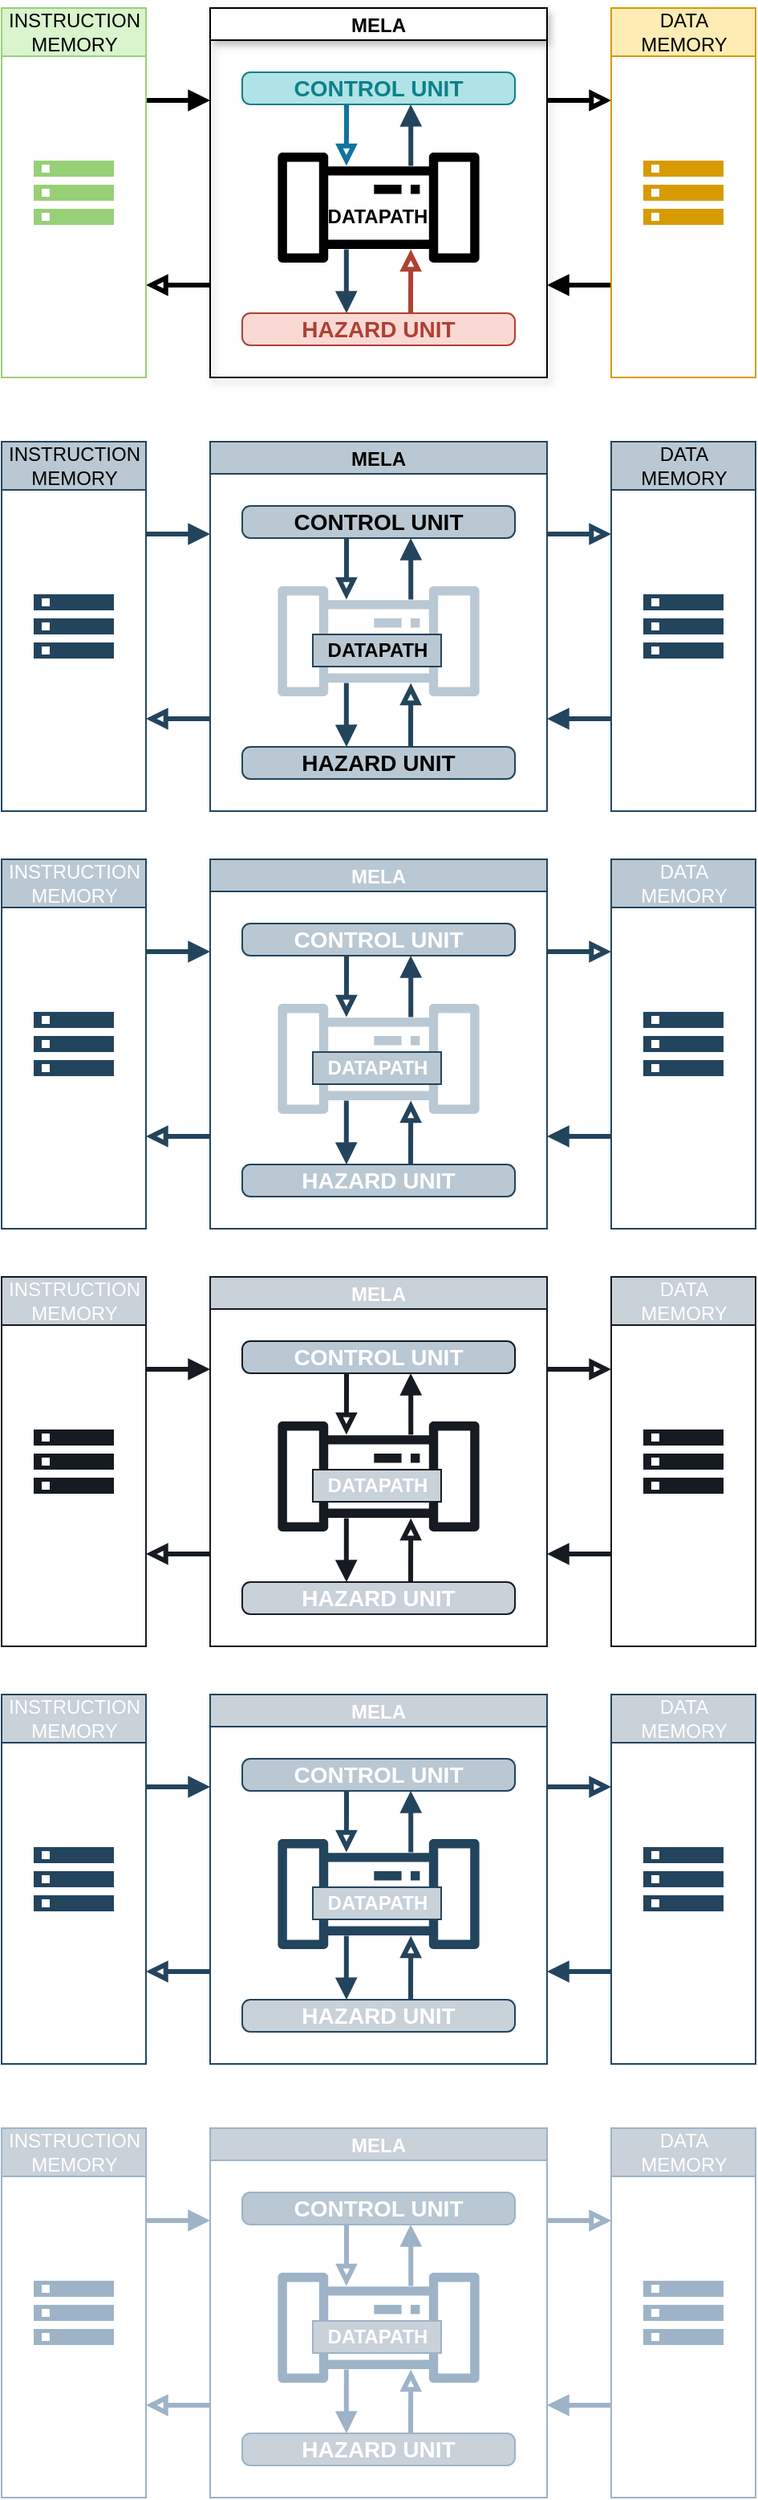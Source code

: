 <mxfile version="18.1.3" type="device"><diagram id="VMcbVHcA3FyE47CsbNws" name="Page-1"><mxGraphModel dx="1168" dy="695" grid="1" gridSize="10" guides="1" tooltips="1" connect="1" arrows="1" fold="1" page="0" pageScale="1" pageWidth="827" pageHeight="1169" math="0" shadow="0"><root><mxCell id="0"/><mxCell id="1" parent="0"/><mxCell id="8QT0huJ151x6jjYWNDOV-53" style="edgeStyle=orthogonalEdgeStyle;rounded=0;sketch=0;orthogonalLoop=1;jettySize=auto;html=1;exitX=0;exitY=0.75;exitDx=0;exitDy=0;entryX=1;entryY=0.75;entryDx=0;entryDy=0;fontColor=#0E8088;startArrow=none;startFill=0;endArrow=block;endFill=0;strokeWidth=3;" parent="1" source="8QT0huJ151x6jjYWNDOV-2" target="8QT0huJ151x6jjYWNDOV-46" edge="1"><mxGeometry relative="1" as="geometry"/></mxCell><mxCell id="8QT0huJ151x6jjYWNDOV-54" style="edgeStyle=orthogonalEdgeStyle;rounded=0;sketch=0;orthogonalLoop=1;jettySize=auto;html=1;exitX=1;exitY=0.25;exitDx=0;exitDy=0;entryX=0;entryY=0.25;entryDx=0;entryDy=0;fontColor=#0E8088;startArrow=none;startFill=0;endArrow=block;endFill=0;strokeWidth=3;" parent="1" source="8QT0huJ151x6jjYWNDOV-2" target="8QT0huJ151x6jjYWNDOV-47" edge="1"><mxGeometry relative="1" as="geometry"/></mxCell><mxCell id="8QT0huJ151x6jjYWNDOV-2" value="MELA" style="swimlane;collapsible=0;startSize=20;shadow=1;" parent="1" vertex="1"><mxGeometry x="300" y="370" width="210" height="230" as="geometry"/></mxCell><mxCell id="8QT0huJ151x6jjYWNDOV-27" style="edgeStyle=orthogonalEdgeStyle;rounded=0;sketch=0;orthogonalLoop=1;jettySize=auto;html=1;exitX=0.66;exitY=0.12;exitDx=0;exitDy=0;exitPerimeter=0;entryX=0.5;entryY=1;entryDx=0;entryDy=0;fontColor=#000000;startArrow=none;startFill=0;endArrow=block;endFill=1;strokeWidth=3;fillColor=#bac8d3;strokeColor=#23445d;" parent="8QT0huJ151x6jjYWNDOV-2" source="8QT0huJ151x6jjYWNDOV-5" target="8QT0huJ151x6jjYWNDOV-32" edge="1"><mxGeometry relative="1" as="geometry"><Array as="points"><mxPoint x="125" y="70"/><mxPoint x="125" y="70"/></Array></mxGeometry></mxCell><mxCell id="8QT0huJ151x6jjYWNDOV-11" value="&lt;b&gt;&lt;font&gt;DATAPATH&lt;/font&gt;&lt;/b&gt;" style="text;html=1;align=center;verticalAlign=middle;resizable=0;points=[];autosize=1;" parent="8QT0huJ151x6jjYWNDOV-2" vertex="1"><mxGeometry x="63.99" y="120" width="80" height="20" as="geometry"/></mxCell><mxCell id="8QT0huJ151x6jjYWNDOV-26" style="edgeStyle=orthogonalEdgeStyle;rounded=0;sketch=0;orthogonalLoop=1;jettySize=auto;html=1;fontColor=#000000;startArrow=none;startFill=0;endArrow=block;endFill=0;strokeWidth=3;exitX=0.5;exitY=1;exitDx=0;exitDy=0;fillColor=#b1ddf0;strokeColor=#10739e;entryX=0.34;entryY=0.12;entryDx=0;entryDy=0;entryPerimeter=0;" parent="8QT0huJ151x6jjYWNDOV-2" source="8QT0huJ151x6jjYWNDOV-33" target="8QT0huJ151x6jjYWNDOV-5" edge="1"><mxGeometry relative="1" as="geometry"><mxPoint x="100" y="80" as="targetPoint"/><Array as="points"><mxPoint x="85" y="70"/><mxPoint x="85" y="70"/></Array></mxGeometry></mxCell><mxCell id="8QT0huJ151x6jjYWNDOV-5" value="" style="sketch=0;outlineConnect=0;dashed=0;verticalLabelPosition=bottom;verticalAlign=top;align=center;html=1;fontSize=12;fontStyle=0;aspect=fixed;pointerEvents=1;shape=mxgraph.aws4.iot_analytics_pipeline;fillColor=#000000;points=[[0.34,0.12,0,0,0],[0.34,0.88,0,0,0],[0.66,0.12,0,0,0],[0.66,0.88,0,0,0]];" parent="8QT0huJ151x6jjYWNDOV-2" vertex="1"><mxGeometry x="41.39" y="90" width="127.23" height="68.51" as="geometry"/></mxCell><mxCell id="8QT0huJ151x6jjYWNDOV-30" value="" style="ellipse;whiteSpace=wrap;html=1;aspect=fixed;shadow=0;sketch=0;strokeWidth=1;" parent="8QT0huJ151x6jjYWNDOV-2" vertex="1"><mxGeometry x="120" y="190" width="10" height="10" as="geometry"/></mxCell><mxCell id="8QT0huJ151x6jjYWNDOV-31" value="" style="ellipse;whiteSpace=wrap;html=1;aspect=fixed;shadow=0;sketch=0;strokeWidth=1;" parent="8QT0huJ151x6jjYWNDOV-2" vertex="1"><mxGeometry x="80" y="190" width="10" height="10" as="geometry"/></mxCell><mxCell id="8QT0huJ151x6jjYWNDOV-29" style="edgeStyle=orthogonalEdgeStyle;rounded=0;sketch=0;orthogonalLoop=1;jettySize=auto;html=1;entryX=0.66;entryY=0.88;entryDx=0;entryDy=0;entryPerimeter=0;fontColor=#000000;startArrow=none;startFill=0;endArrow=block;endFill=0;strokeWidth=3;exitX=0.5;exitY=0;exitDx=0;exitDy=0;fillColor=#fad9d5;strokeColor=#ae4132;" parent="8QT0huJ151x6jjYWNDOV-2" source="8QT0huJ151x6jjYWNDOV-30" target="8QT0huJ151x6jjYWNDOV-5" edge="1"><mxGeometry relative="1" as="geometry"><Array as="points"><mxPoint x="125" y="180"/></Array></mxGeometry></mxCell><mxCell id="8QT0huJ151x6jjYWNDOV-28" style="edgeStyle=orthogonalEdgeStyle;sketch=0;orthogonalLoop=1;jettySize=auto;html=1;exitX=0.34;exitY=0.88;exitDx=0;exitDy=0;exitPerimeter=0;entryX=0.5;entryY=0;entryDx=0;entryDy=0;fontColor=#000000;startArrow=none;startFill=0;endArrow=block;endFill=1;strokeWidth=3;rounded=0;fillColor=#bac8d3;strokeColor=#23445d;" parent="8QT0huJ151x6jjYWNDOV-2" source="8QT0huJ151x6jjYWNDOV-5" target="8QT0huJ151x6jjYWNDOV-31" edge="1"><mxGeometry relative="1" as="geometry"><Array as="points"><mxPoint x="85" y="180"/><mxPoint x="85" y="201"/></Array></mxGeometry></mxCell><mxCell id="8QT0huJ151x6jjYWNDOV-9" value="HAZARD UNIT" style="html=1;shadow=0;dashed=0;shape=mxgraph.bootstrap.rrect;rSize=5;strokeColor=#ae4132;strokeWidth=1;fillColor=#fad9d5;whiteSpace=wrap;align=center;verticalAlign=middle;spacingLeft=0;fontStyle=1;fontSize=14;spacing=5;sketch=0;fontColor=#AE4132;" parent="8QT0huJ151x6jjYWNDOV-2" vertex="1"><mxGeometry x="20" y="190" width="170" height="20" as="geometry"/></mxCell><mxCell id="8QT0huJ151x6jjYWNDOV-32" value="" style="ellipse;whiteSpace=wrap;html=1;aspect=fixed;shadow=0;sketch=0;strokeWidth=1;" parent="8QT0huJ151x6jjYWNDOV-2" vertex="1"><mxGeometry x="120" y="50" width="10" height="10" as="geometry"/></mxCell><mxCell id="8QT0huJ151x6jjYWNDOV-33" value="" style="ellipse;whiteSpace=wrap;html=1;aspect=fixed;shadow=0;sketch=0;strokeWidth=1;" parent="8QT0huJ151x6jjYWNDOV-2" vertex="1"><mxGeometry x="80" y="50" width="10" height="10" as="geometry"/></mxCell><mxCell id="8QT0huJ151x6jjYWNDOV-34" value="CONTROL UNIT" style="html=1;shadow=0;dashed=0;shape=mxgraph.bootstrap.rrect;rSize=5;strokeColor=#0e8088;strokeWidth=1;fillColor=#b0e3e6;whiteSpace=wrap;align=center;verticalAlign=middle;spacingLeft=0;fontStyle=1;fontSize=14;spacing=5;sketch=0;fontColor=#0E8088;" parent="8QT0huJ151x6jjYWNDOV-2" vertex="1"><mxGeometry x="20" y="40" width="170" height="20" as="geometry"/></mxCell><mxCell id="8QT0huJ151x6jjYWNDOV-52" style="edgeStyle=orthogonalEdgeStyle;rounded=0;sketch=0;orthogonalLoop=1;jettySize=auto;html=1;exitX=1;exitY=0.25;exitDx=0;exitDy=0;entryX=0;entryY=0.25;entryDx=0;entryDy=0;fontColor=#0E8088;startArrow=none;startFill=0;endArrow=block;endFill=1;strokeWidth=3;" parent="1" source="8QT0huJ151x6jjYWNDOV-46" target="8QT0huJ151x6jjYWNDOV-2" edge="1"><mxGeometry relative="1" as="geometry"/></mxCell><mxCell id="8QT0huJ151x6jjYWNDOV-46" value="&lt;span style=&quot;font-weight: normal;&quot;&gt;INSTRUCTION&lt;br&gt;MEMORY&lt;/span&gt;" style="swimlane;shadow=0;fontFamily=Helvetica;fontSize=12;align=center;strokeColor=#97D077;strokeWidth=1;fillColor=#DAF4CD;html=1;sketch=0;startSize=30;swimlaneLine=1;dropTarget=1;collapsible=0;rounded=0;" parent="1" vertex="1"><mxGeometry x="170" y="370" width="90" height="230" as="geometry"/></mxCell><mxCell id="8QT0huJ151x6jjYWNDOV-48" value="" style="editableCssRules=.*;shape=image;verticalLabelPosition=bottom;labelBackgroundColor=#ffffff;verticalAlign=top;aspect=fixed;imageAspect=0;image=data:image/svg+xml,PHN2ZyB4bWxucz0iaHR0cDovL3d3dy53My5vcmcvMjAwMC9zdmciIHhtbG5zOnY9Imh0dHBzOi8vdmVjdGEuaW8vbmFubyIgd2lkdGg9IjIwIiBoZWlnaHQ9IjE2IiB2aWV3Qm94PSIwIDAgMjAgMTYiPiYjeGE7CTxzdHlsZSB0eXBlPSJ0ZXh0L2NzcyI+LnN0MCB7IGZpbGw6IHJnYigxNTEsIDIwOCwgMTE5KTsgfSA8L3N0eWxlPiYjeGE7CTxwYXRoIGNsYXNzPSJzdDAiIGQ9Ik0wIDE2aDIwdi00SDB6bTItM2gydjJIMnpNMCAwdjRoMjBWMHptNCAzSDJWMWgyem0tNCA3aDIwVjZIMHptMi0zaDJ2MkgyeiIvPiYjeGE7PC9zdmc+;shadow=0;sketch=0;fontColor=#000000;strokeColor=default;strokeWidth=1;fillColor=none;" parent="8QT0huJ151x6jjYWNDOV-46" vertex="1"><mxGeometry x="20" y="95" width="50" height="40" as="geometry"/></mxCell><mxCell id="8QT0huJ151x6jjYWNDOV-55" style="edgeStyle=orthogonalEdgeStyle;rounded=0;sketch=0;orthogonalLoop=1;jettySize=auto;html=1;exitX=0;exitY=0.75;exitDx=0;exitDy=0;entryX=1;entryY=0.75;entryDx=0;entryDy=0;fontColor=#0E8088;startArrow=none;startFill=0;endArrow=block;endFill=1;strokeWidth=3;" parent="1" source="8QT0huJ151x6jjYWNDOV-47" target="8QT0huJ151x6jjYWNDOV-2" edge="1"><mxGeometry relative="1" as="geometry"/></mxCell><mxCell id="8QT0huJ151x6jjYWNDOV-47" value="&lt;span style=&quot;font-weight: normal;&quot;&gt;DATA&lt;br&gt;MEMORY&lt;/span&gt;" style="swimlane;shadow=0;fontFamily=Helvetica;fontSize=12;align=center;strokeWidth=1;fillColor=#FDECB4;html=1;sketch=0;startSize=30;collapsible=0;strokeColor=#d79b00;gradientColor=none;" parent="1" vertex="1"><mxGeometry x="550" y="370" width="90" height="230" as="geometry"/></mxCell><mxCell id="8QT0huJ151x6jjYWNDOV-49" value="" style="editableCssRules=.*;shape=image;verticalLabelPosition=bottom;labelBackgroundColor=#ffffff;verticalAlign=top;aspect=fixed;imageAspect=0;image=data:image/svg+xml,PHN2ZyB4bWxucz0iaHR0cDovL3d3dy53My5vcmcvMjAwMC9zdmciIHhtbG5zOnY9Imh0dHBzOi8vdmVjdGEuaW8vbmFubyIgd2lkdGg9IjIwIiBoZWlnaHQ9IjE2IiB2aWV3Qm94PSIwIDAgMjAgMTYiPiYjeGE7CTxzdHlsZSB0eXBlPSJ0ZXh0L2NzcyI+LnN0MCB7IGZpbGw6IHJnYigyMTUsIDE1NSwgMCk7IH0gPC9zdHlsZT4mI3hhOwk8cGF0aCBjbGFzcz0ic3QwIiBkPSJNMCAxNmgyMHYtNEgwem0yLTNoMnYySDJ6TTAgMHY0aDIwVjB6bTQgM0gyVjFoMnptLTQgN2gyMFY2SDB6bTItM2gydjJIMnoiLz4mI3hhOzwvc3ZnPg==;shadow=0;sketch=0;strokeWidth=1;fillColor=none;" parent="8QT0huJ151x6jjYWNDOV-47" vertex="1"><mxGeometry x="20" y="95" width="50" height="40" as="geometry"/></mxCell><mxCell id="8QT0huJ151x6jjYWNDOV-56" style="edgeStyle=orthogonalEdgeStyle;rounded=0;sketch=0;orthogonalLoop=1;jettySize=auto;html=1;exitX=0;exitY=0.75;exitDx=0;exitDy=0;entryX=1;entryY=0.75;entryDx=0;entryDy=0;fontColor=#0E8088;startArrow=none;startFill=0;endArrow=block;endFill=0;strokeWidth=3;fillColor=#bac8d3;strokeColor=#23445d;" parent="1" source="8QT0huJ151x6jjYWNDOV-58" target="8QT0huJ151x6jjYWNDOV-72" edge="1"><mxGeometry relative="1" as="geometry"/></mxCell><mxCell id="8QT0huJ151x6jjYWNDOV-57" style="edgeStyle=orthogonalEdgeStyle;rounded=0;sketch=0;orthogonalLoop=1;jettySize=auto;html=1;exitX=1;exitY=0.25;exitDx=0;exitDy=0;entryX=0;entryY=0.25;entryDx=0;entryDy=0;fontColor=#0E8088;startArrow=none;startFill=0;endArrow=block;endFill=0;strokeWidth=3;fillColor=#bac8d3;strokeColor=#23445d;" parent="1" source="8QT0huJ151x6jjYWNDOV-58" target="8QT0huJ151x6jjYWNDOV-75" edge="1"><mxGeometry relative="1" as="geometry"/></mxCell><mxCell id="8QT0huJ151x6jjYWNDOV-58" value="MELA" style="swimlane;collapsible=0;startSize=20;shadow=0;fillColor=#bac8d3;strokeColor=#23445d;" parent="1" vertex="1"><mxGeometry x="300" y="640" width="210" height="230" as="geometry"/></mxCell><mxCell id="8QT0huJ151x6jjYWNDOV-62" value="" style="sketch=0;outlineConnect=0;dashed=0;verticalLabelPosition=bottom;verticalAlign=top;align=center;html=1;fontSize=12;fontStyle=0;aspect=fixed;pointerEvents=1;shape=mxgraph.aws4.iot_analytics_pipeline;fillColor=#bac8d3;points=[[0.34,0.12,0,0,0],[0.34,0.88,0,0,0],[0.66,0.12,0,0,0],[0.66,0.88,0,0,0]];strokeColor=#23445d;" parent="8QT0huJ151x6jjYWNDOV-58" vertex="1"><mxGeometry x="41.39" y="90" width="127.23" height="68.51" as="geometry"/></mxCell><mxCell id="8QT0huJ151x6jjYWNDOV-59" style="edgeStyle=orthogonalEdgeStyle;rounded=0;sketch=0;orthogonalLoop=1;jettySize=auto;html=1;exitX=0.66;exitY=0.12;exitDx=0;exitDy=0;exitPerimeter=0;entryX=0.5;entryY=1;entryDx=0;entryDy=0;fontColor=#000000;startArrow=none;startFill=0;endArrow=block;endFill=1;strokeWidth=3;fillColor=#bac8d3;strokeColor=#23445d;" parent="8QT0huJ151x6jjYWNDOV-58" source="8QT0huJ151x6jjYWNDOV-62" target="8QT0huJ151x6jjYWNDOV-68" edge="1"><mxGeometry relative="1" as="geometry"><Array as="points"><mxPoint x="125" y="70"/><mxPoint x="125" y="70"/></Array></mxGeometry></mxCell><mxCell id="8QT0huJ151x6jjYWNDOV-60" value="&lt;b&gt;&lt;font&gt;DATAPATH&lt;/font&gt;&lt;/b&gt;" style="text;html=1;align=center;verticalAlign=middle;resizable=0;points=[];autosize=1;fillColor=#bac8d3;strokeColor=#23445d;" parent="8QT0huJ151x6jjYWNDOV-58" vertex="1"><mxGeometry x="63.99" y="120" width="80" height="20" as="geometry"/></mxCell><mxCell id="8QT0huJ151x6jjYWNDOV-61" style="edgeStyle=orthogonalEdgeStyle;rounded=0;sketch=0;orthogonalLoop=1;jettySize=auto;html=1;fontColor=#000000;startArrow=none;startFill=0;endArrow=block;endFill=0;strokeWidth=3;exitX=0.5;exitY=1;exitDx=0;exitDy=0;fillColor=#bac8d3;strokeColor=#23445d;entryX=0.34;entryY=0.12;entryDx=0;entryDy=0;entryPerimeter=0;" parent="8QT0huJ151x6jjYWNDOV-58" source="8QT0huJ151x6jjYWNDOV-69" target="8QT0huJ151x6jjYWNDOV-62" edge="1"><mxGeometry relative="1" as="geometry"><mxPoint x="100" y="80" as="targetPoint"/><Array as="points"><mxPoint x="85" y="70"/><mxPoint x="85" y="70"/></Array></mxGeometry></mxCell><mxCell id="8QT0huJ151x6jjYWNDOV-63" value="" style="ellipse;whiteSpace=wrap;html=1;aspect=fixed;shadow=0;sketch=0;strokeWidth=1;fillColor=#bac8d3;strokeColor=#23445d;" parent="8QT0huJ151x6jjYWNDOV-58" vertex="1"><mxGeometry x="120" y="190" width="10" height="10" as="geometry"/></mxCell><mxCell id="8QT0huJ151x6jjYWNDOV-64" value="" style="ellipse;whiteSpace=wrap;html=1;aspect=fixed;shadow=0;sketch=0;strokeWidth=1;fillColor=#bac8d3;strokeColor=#23445d;" parent="8QT0huJ151x6jjYWNDOV-58" vertex="1"><mxGeometry x="80" y="190" width="10" height="10" as="geometry"/></mxCell><mxCell id="8QT0huJ151x6jjYWNDOV-65" style="edgeStyle=orthogonalEdgeStyle;rounded=0;sketch=0;orthogonalLoop=1;jettySize=auto;html=1;entryX=0.66;entryY=0.88;entryDx=0;entryDy=0;entryPerimeter=0;fontColor=#000000;startArrow=none;startFill=0;endArrow=block;endFill=0;strokeWidth=3;exitX=0.5;exitY=0;exitDx=0;exitDy=0;fillColor=#bac8d3;strokeColor=#23445d;" parent="8QT0huJ151x6jjYWNDOV-58" source="8QT0huJ151x6jjYWNDOV-63" target="8QT0huJ151x6jjYWNDOV-62" edge="1"><mxGeometry relative="1" as="geometry"><Array as="points"><mxPoint x="125" y="180"/></Array></mxGeometry></mxCell><mxCell id="8QT0huJ151x6jjYWNDOV-66" style="edgeStyle=orthogonalEdgeStyle;sketch=0;orthogonalLoop=1;jettySize=auto;html=1;exitX=0.34;exitY=0.88;exitDx=0;exitDy=0;exitPerimeter=0;entryX=0.5;entryY=0;entryDx=0;entryDy=0;fontColor=#000000;startArrow=none;startFill=0;endArrow=block;endFill=1;strokeWidth=3;rounded=0;fillColor=#bac8d3;strokeColor=#23445d;" parent="8QT0huJ151x6jjYWNDOV-58" source="8QT0huJ151x6jjYWNDOV-62" target="8QT0huJ151x6jjYWNDOV-64" edge="1"><mxGeometry relative="1" as="geometry"><Array as="points"><mxPoint x="85" y="180"/><mxPoint x="85" y="201"/></Array></mxGeometry></mxCell><mxCell id="8QT0huJ151x6jjYWNDOV-67" value="HAZARD UNIT" style="html=1;shadow=0;dashed=0;shape=mxgraph.bootstrap.rrect;rSize=5;strokeWidth=1;whiteSpace=wrap;align=center;verticalAlign=middle;spacingLeft=0;fontStyle=1;fontSize=14;spacing=5;sketch=0;fillColor=#bac8d3;strokeColor=#23445d;" parent="8QT0huJ151x6jjYWNDOV-58" vertex="1"><mxGeometry x="20" y="190" width="170" height="20" as="geometry"/></mxCell><mxCell id="8QT0huJ151x6jjYWNDOV-68" value="" style="ellipse;whiteSpace=wrap;html=1;aspect=fixed;shadow=0;sketch=0;strokeWidth=1;fillColor=#bac8d3;strokeColor=#23445d;" parent="8QT0huJ151x6jjYWNDOV-58" vertex="1"><mxGeometry x="120" y="50" width="10" height="10" as="geometry"/></mxCell><mxCell id="8QT0huJ151x6jjYWNDOV-69" value="" style="ellipse;whiteSpace=wrap;html=1;aspect=fixed;shadow=0;sketch=0;strokeWidth=1;fillColor=#bac8d3;strokeColor=#23445d;" parent="8QT0huJ151x6jjYWNDOV-58" vertex="1"><mxGeometry x="80" y="50" width="10" height="10" as="geometry"/></mxCell><mxCell id="8QT0huJ151x6jjYWNDOV-70" value="CONTROL UNIT" style="html=1;shadow=0;dashed=0;shape=mxgraph.bootstrap.rrect;rSize=5;strokeWidth=1;whiteSpace=wrap;align=center;verticalAlign=middle;spacingLeft=0;fontStyle=1;fontSize=14;spacing=5;sketch=0;fillColor=#bac8d3;strokeColor=#23445d;" parent="8QT0huJ151x6jjYWNDOV-58" vertex="1"><mxGeometry x="20" y="40" width="170" height="20" as="geometry"/></mxCell><mxCell id="8QT0huJ151x6jjYWNDOV-71" style="edgeStyle=orthogonalEdgeStyle;rounded=0;sketch=0;orthogonalLoop=1;jettySize=auto;html=1;exitX=1;exitY=0.25;exitDx=0;exitDy=0;entryX=0;entryY=0.25;entryDx=0;entryDy=0;fontColor=#0E8088;startArrow=none;startFill=0;endArrow=block;endFill=1;strokeWidth=3;fillColor=#bac8d3;strokeColor=#23445d;" parent="1" source="8QT0huJ151x6jjYWNDOV-72" target="8QT0huJ151x6jjYWNDOV-58" edge="1"><mxGeometry relative="1" as="geometry"/></mxCell><mxCell id="8QT0huJ151x6jjYWNDOV-72" value="&lt;span style=&quot;font-weight: normal;&quot;&gt;INSTRUCTION&lt;br&gt;MEMORY&lt;/span&gt;" style="swimlane;shadow=0;fontFamily=Helvetica;fontSize=12;align=center;strokeWidth=1;html=1;sketch=0;startSize=30;swimlaneLine=1;dropTarget=1;collapsible=0;rounded=0;fillColor=#bac8d3;strokeColor=#23445d;" parent="1" vertex="1"><mxGeometry x="170" y="640" width="90" height="230" as="geometry"/></mxCell><mxCell id="8QT0huJ151x6jjYWNDOV-73" value="" style="editableCssRules=.*;shape=image;verticalLabelPosition=bottom;labelBackgroundColor=#ffffff;verticalAlign=top;aspect=fixed;imageAspect=0;image=data:image/svg+xml,PHN2ZyB4bWxucz0iaHR0cDovL3d3dy53My5vcmcvMjAwMC9zdmciIHhtbG5zOnY9Imh0dHBzOi8vdmVjdGEuaW8vbmFubyIgd2lkdGg9IjIwIiBoZWlnaHQ9IjE2IiB2aWV3Qm94PSIwIDAgMjAgMTYiPiYjeGE7CTxzdHlsZSB0eXBlPSJ0ZXh0L2NzcyI+LnN0MCB7IGZpbGw6IHJnYigzNSwgNjgsIDkzKTsgfSA8L3N0eWxlPiYjeGE7CTxwYXRoIGNsYXNzPSJzdDAiIGQ9Ik0wIDE2aDIwdi00SDB6bTItM2gydjJIMnpNMCAwdjRoMjBWMHptNCAzSDJWMWgyem0tNCA3aDIwVjZIMHptMi0zaDJ2MkgyeiIvPiYjeGE7PC9zdmc+;shadow=0;sketch=0;strokeColor=#23445d;strokeWidth=1;fillColor=#bac8d3;" parent="8QT0huJ151x6jjYWNDOV-72" vertex="1"><mxGeometry x="20" y="95" width="50" height="40" as="geometry"/></mxCell><mxCell id="8QT0huJ151x6jjYWNDOV-74" style="edgeStyle=orthogonalEdgeStyle;rounded=0;sketch=0;orthogonalLoop=1;jettySize=auto;html=1;exitX=0;exitY=0.75;exitDx=0;exitDy=0;entryX=1;entryY=0.75;entryDx=0;entryDy=0;fontColor=#0E8088;startArrow=none;startFill=0;endArrow=block;endFill=1;strokeWidth=3;fillColor=#bac8d3;strokeColor=#23445d;" parent="1" source="8QT0huJ151x6jjYWNDOV-75" target="8QT0huJ151x6jjYWNDOV-58" edge="1"><mxGeometry relative="1" as="geometry"/></mxCell><mxCell id="8QT0huJ151x6jjYWNDOV-75" value="&lt;span style=&quot;font-weight: normal;&quot;&gt;DATA&lt;br&gt;MEMORY&lt;/span&gt;" style="swimlane;shadow=0;fontFamily=Helvetica;fontSize=12;align=center;strokeWidth=1;html=1;sketch=0;startSize=30;collapsible=0;fillColor=#bac8d3;strokeColor=#23445d;" parent="1" vertex="1"><mxGeometry x="550" y="640" width="90" height="230" as="geometry"/></mxCell><mxCell id="8QT0huJ151x6jjYWNDOV-76" value="" style="editableCssRules=.*;shape=image;verticalLabelPosition=bottom;labelBackgroundColor=#ffffff;verticalAlign=top;aspect=fixed;imageAspect=0;image=data:image/svg+xml,PHN2ZyB4bWxucz0iaHR0cDovL3d3dy53My5vcmcvMjAwMC9zdmciIHhtbG5zOnY9Imh0dHBzOi8vdmVjdGEuaW8vbmFubyIgd2lkdGg9IjIwIiBoZWlnaHQ9IjE2IiB2aWV3Qm94PSIwIDAgMjAgMTYiPiYjeGE7CTxzdHlsZSB0eXBlPSJ0ZXh0L2NzcyI+LnN0MCB7IGZpbGw6IHJnYigzNSwgNjgsIDkzKTsgfSA8L3N0eWxlPiYjeGE7CTxwYXRoIGNsYXNzPSJzdDAiIGQ9Ik0wIDE2aDIwdi00SDB6bTItM2gydjJIMnpNMCAwdjRoMjBWMHptNCAzSDJWMWgyem0tNCA3aDIwVjZIMHptMi0zaDJ2MkgyeiIvPiYjeGE7PC9zdmc+;shadow=0;sketch=0;strokeWidth=1;fillColor=#bac8d3;strokeColor=#23445d;" parent="8QT0huJ151x6jjYWNDOV-75" vertex="1"><mxGeometry x="20" y="95" width="50" height="40" as="geometry"/></mxCell><mxCell id="l1okHGLYZNci8_Yrvv6r-1" style="edgeStyle=orthogonalEdgeStyle;rounded=0;sketch=0;orthogonalLoop=1;jettySize=auto;html=1;exitX=0;exitY=0.75;exitDx=0;exitDy=0;entryX=1;entryY=0.75;entryDx=0;entryDy=0;fontColor=#FFFFFF;startArrow=none;startFill=0;endArrow=block;endFill=0;strokeWidth=3;fillColor=#bac8d3;strokeColor=#23445d;" edge="1" parent="1" source="l1okHGLYZNci8_Yrvv6r-3" target="l1okHGLYZNci8_Yrvv6r-17"><mxGeometry relative="1" as="geometry"/></mxCell><mxCell id="l1okHGLYZNci8_Yrvv6r-2" style="edgeStyle=orthogonalEdgeStyle;rounded=0;sketch=0;orthogonalLoop=1;jettySize=auto;html=1;exitX=1;exitY=0.25;exitDx=0;exitDy=0;entryX=0;entryY=0.25;entryDx=0;entryDy=0;fontColor=#FFFFFF;startArrow=none;startFill=0;endArrow=block;endFill=0;strokeWidth=3;fillColor=#bac8d3;strokeColor=#23445d;" edge="1" parent="1" source="l1okHGLYZNci8_Yrvv6r-3" target="l1okHGLYZNci8_Yrvv6r-20"><mxGeometry relative="1" as="geometry"/></mxCell><mxCell id="l1okHGLYZNci8_Yrvv6r-3" value="MELA" style="swimlane;collapsible=0;startSize=20;shadow=0;fillColor=#bac8d3;strokeColor=#23445d;fontColor=#FFFFFF;" vertex="1" parent="1"><mxGeometry x="300" y="900" width="210" height="230" as="geometry"/></mxCell><mxCell id="l1okHGLYZNci8_Yrvv6r-4" value="" style="sketch=0;outlineConnect=0;dashed=0;verticalLabelPosition=bottom;verticalAlign=top;align=center;html=1;fontSize=12;fontStyle=0;aspect=fixed;pointerEvents=1;shape=mxgraph.aws4.iot_analytics_pipeline;fillColor=#bac8d3;points=[[0.34,0.12,0,0,0],[0.34,0.88,0,0,0],[0.66,0.12,0,0,0],[0.66,0.88,0,0,0]];strokeColor=#23445d;fontColor=#FFFFFF;" vertex="1" parent="l1okHGLYZNci8_Yrvv6r-3"><mxGeometry x="41.39" y="90" width="127.23" height="68.51" as="geometry"/></mxCell><mxCell id="l1okHGLYZNci8_Yrvv6r-5" style="edgeStyle=orthogonalEdgeStyle;rounded=0;sketch=0;orthogonalLoop=1;jettySize=auto;html=1;exitX=0.66;exitY=0.12;exitDx=0;exitDy=0;exitPerimeter=0;entryX=0.5;entryY=1;entryDx=0;entryDy=0;fontColor=#FFFFFF;startArrow=none;startFill=0;endArrow=block;endFill=1;strokeWidth=3;fillColor=#bac8d3;strokeColor=#23445d;" edge="1" parent="l1okHGLYZNci8_Yrvv6r-3" source="l1okHGLYZNci8_Yrvv6r-4" target="l1okHGLYZNci8_Yrvv6r-13"><mxGeometry relative="1" as="geometry"><Array as="points"><mxPoint x="125" y="70"/><mxPoint x="125" y="70"/></Array></mxGeometry></mxCell><mxCell id="l1okHGLYZNci8_Yrvv6r-6" value="&lt;b&gt;&lt;font&gt;DATAPATH&lt;/font&gt;&lt;/b&gt;" style="text;html=1;align=center;verticalAlign=middle;resizable=0;points=[];autosize=1;fillColor=#bac8d3;strokeColor=#23445d;fontColor=#FFFFFF;" vertex="1" parent="l1okHGLYZNci8_Yrvv6r-3"><mxGeometry x="63.99" y="120" width="80" height="20" as="geometry"/></mxCell><mxCell id="l1okHGLYZNci8_Yrvv6r-7" style="edgeStyle=orthogonalEdgeStyle;rounded=0;sketch=0;orthogonalLoop=1;jettySize=auto;html=1;fontColor=#FFFFFF;startArrow=none;startFill=0;endArrow=block;endFill=0;strokeWidth=3;exitX=0.5;exitY=1;exitDx=0;exitDy=0;fillColor=#bac8d3;strokeColor=#23445d;entryX=0.34;entryY=0.12;entryDx=0;entryDy=0;entryPerimeter=0;" edge="1" parent="l1okHGLYZNci8_Yrvv6r-3" source="l1okHGLYZNci8_Yrvv6r-14" target="l1okHGLYZNci8_Yrvv6r-4"><mxGeometry relative="1" as="geometry"><mxPoint x="100" y="80" as="targetPoint"/><Array as="points"><mxPoint x="85" y="70"/><mxPoint x="85" y="70"/></Array></mxGeometry></mxCell><mxCell id="l1okHGLYZNci8_Yrvv6r-8" value="" style="ellipse;whiteSpace=wrap;html=1;aspect=fixed;shadow=0;sketch=0;strokeWidth=1;fillColor=#bac8d3;strokeColor=#23445d;fontColor=#FFFFFF;" vertex="1" parent="l1okHGLYZNci8_Yrvv6r-3"><mxGeometry x="120" y="190" width="10" height="10" as="geometry"/></mxCell><mxCell id="l1okHGLYZNci8_Yrvv6r-9" value="" style="ellipse;whiteSpace=wrap;html=1;aspect=fixed;shadow=0;sketch=0;strokeWidth=1;fillColor=#bac8d3;strokeColor=#23445d;fontColor=#FFFFFF;" vertex="1" parent="l1okHGLYZNci8_Yrvv6r-3"><mxGeometry x="80" y="190" width="10" height="10" as="geometry"/></mxCell><mxCell id="l1okHGLYZNci8_Yrvv6r-10" style="edgeStyle=orthogonalEdgeStyle;rounded=0;sketch=0;orthogonalLoop=1;jettySize=auto;html=1;entryX=0.66;entryY=0.88;entryDx=0;entryDy=0;entryPerimeter=0;fontColor=#FFFFFF;startArrow=none;startFill=0;endArrow=block;endFill=0;strokeWidth=3;exitX=0.5;exitY=0;exitDx=0;exitDy=0;fillColor=#bac8d3;strokeColor=#23445d;" edge="1" parent="l1okHGLYZNci8_Yrvv6r-3" source="l1okHGLYZNci8_Yrvv6r-8" target="l1okHGLYZNci8_Yrvv6r-4"><mxGeometry relative="1" as="geometry"><Array as="points"><mxPoint x="125" y="180"/></Array></mxGeometry></mxCell><mxCell id="l1okHGLYZNci8_Yrvv6r-11" style="edgeStyle=orthogonalEdgeStyle;sketch=0;orthogonalLoop=1;jettySize=auto;html=1;exitX=0.34;exitY=0.88;exitDx=0;exitDy=0;exitPerimeter=0;entryX=0.5;entryY=0;entryDx=0;entryDy=0;fontColor=#FFFFFF;startArrow=none;startFill=0;endArrow=block;endFill=1;strokeWidth=3;rounded=0;fillColor=#bac8d3;strokeColor=#23445d;" edge="1" parent="l1okHGLYZNci8_Yrvv6r-3" source="l1okHGLYZNci8_Yrvv6r-4" target="l1okHGLYZNci8_Yrvv6r-9"><mxGeometry relative="1" as="geometry"><Array as="points"><mxPoint x="85" y="180"/><mxPoint x="85" y="201"/></Array></mxGeometry></mxCell><mxCell id="l1okHGLYZNci8_Yrvv6r-12" value="HAZARD UNIT" style="html=1;shadow=0;dashed=0;shape=mxgraph.bootstrap.rrect;rSize=5;strokeWidth=1;whiteSpace=wrap;align=center;verticalAlign=middle;spacingLeft=0;fontStyle=1;fontSize=14;spacing=5;sketch=0;fillColor=#bac8d3;strokeColor=#23445d;fontColor=#FFFFFF;" vertex="1" parent="l1okHGLYZNci8_Yrvv6r-3"><mxGeometry x="20" y="190" width="170" height="20" as="geometry"/></mxCell><mxCell id="l1okHGLYZNci8_Yrvv6r-13" value="" style="ellipse;whiteSpace=wrap;html=1;aspect=fixed;shadow=0;sketch=0;strokeWidth=1;fillColor=#bac8d3;strokeColor=#23445d;fontColor=#FFFFFF;" vertex="1" parent="l1okHGLYZNci8_Yrvv6r-3"><mxGeometry x="120" y="50" width="10" height="10" as="geometry"/></mxCell><mxCell id="l1okHGLYZNci8_Yrvv6r-14" value="" style="ellipse;whiteSpace=wrap;html=1;aspect=fixed;shadow=0;sketch=0;strokeWidth=1;fillColor=#bac8d3;strokeColor=#23445d;fontColor=#FFFFFF;" vertex="1" parent="l1okHGLYZNci8_Yrvv6r-3"><mxGeometry x="80" y="50" width="10" height="10" as="geometry"/></mxCell><mxCell id="l1okHGLYZNci8_Yrvv6r-15" value="CONTROL UNIT" style="html=1;shadow=0;dashed=0;shape=mxgraph.bootstrap.rrect;rSize=5;strokeWidth=1;whiteSpace=wrap;align=center;verticalAlign=middle;spacingLeft=0;fontStyle=1;fontSize=14;spacing=5;sketch=0;fillColor=#bac8d3;strokeColor=#23445d;fontColor=#FFFFFF;" vertex="1" parent="l1okHGLYZNci8_Yrvv6r-3"><mxGeometry x="20" y="40" width="170" height="20" as="geometry"/></mxCell><mxCell id="l1okHGLYZNci8_Yrvv6r-16" style="edgeStyle=orthogonalEdgeStyle;rounded=0;sketch=0;orthogonalLoop=1;jettySize=auto;html=1;exitX=1;exitY=0.25;exitDx=0;exitDy=0;entryX=0;entryY=0.25;entryDx=0;entryDy=0;fontColor=#FFFFFF;startArrow=none;startFill=0;endArrow=block;endFill=1;strokeWidth=3;fillColor=#bac8d3;strokeColor=#23445d;" edge="1" parent="1" source="l1okHGLYZNci8_Yrvv6r-17" target="l1okHGLYZNci8_Yrvv6r-3"><mxGeometry relative="1" as="geometry"/></mxCell><mxCell id="l1okHGLYZNci8_Yrvv6r-17" value="&lt;span style=&quot;font-weight: normal;&quot;&gt;INSTRUCTION&lt;br&gt;MEMORY&lt;/span&gt;" style="swimlane;shadow=0;fontFamily=Helvetica;fontSize=12;align=center;strokeWidth=1;html=1;sketch=0;startSize=30;swimlaneLine=1;dropTarget=1;collapsible=0;rounded=0;fillColor=#bac8d3;strokeColor=#23445d;fontColor=#FFFFFF;" vertex="1" parent="1"><mxGeometry x="170" y="900" width="90" height="230" as="geometry"/></mxCell><mxCell id="l1okHGLYZNci8_Yrvv6r-18" value="" style="editableCssRules=.*;shape=image;verticalLabelPosition=bottom;labelBackgroundColor=#ffffff;verticalAlign=top;aspect=fixed;imageAspect=0;image=data:image/svg+xml,PHN2ZyB4bWxucz0iaHR0cDovL3d3dy53My5vcmcvMjAwMC9zdmciIHhtbG5zOnY9Imh0dHBzOi8vdmVjdGEuaW8vbmFubyIgd2lkdGg9IjIwIiBoZWlnaHQ9IjE2IiB2aWV3Qm94PSIwIDAgMjAgMTYiPiYjeGE7CTxzdHlsZSB0eXBlPSJ0ZXh0L2NzcyI+LnN0MCB7IGZpbGw6IHJnYigzNSwgNjgsIDkzKTsgfSA8L3N0eWxlPiYjeGE7CTxwYXRoIGNsYXNzPSJzdDAiIGQ9Ik0wIDE2aDIwdi00SDB6bTItM2gydjJIMnpNMCAwdjRoMjBWMHptNCAzSDJWMWgyem0tNCA3aDIwVjZIMHptMi0zaDJ2MkgyeiIvPiYjeGE7PC9zdmc+;shadow=0;sketch=0;strokeColor=#23445d;strokeWidth=1;fillColor=#bac8d3;fontColor=#FFFFFF;" vertex="1" parent="l1okHGLYZNci8_Yrvv6r-17"><mxGeometry x="20" y="95" width="50" height="40" as="geometry"/></mxCell><mxCell id="l1okHGLYZNci8_Yrvv6r-19" style="edgeStyle=orthogonalEdgeStyle;rounded=0;sketch=0;orthogonalLoop=1;jettySize=auto;html=1;exitX=0;exitY=0.75;exitDx=0;exitDy=0;entryX=1;entryY=0.75;entryDx=0;entryDy=0;fontColor=#FFFFFF;startArrow=none;startFill=0;endArrow=block;endFill=1;strokeWidth=3;fillColor=#bac8d3;strokeColor=#23445d;" edge="1" parent="1" source="l1okHGLYZNci8_Yrvv6r-20" target="l1okHGLYZNci8_Yrvv6r-3"><mxGeometry relative="1" as="geometry"/></mxCell><mxCell id="l1okHGLYZNci8_Yrvv6r-20" value="&lt;span style=&quot;font-weight: normal;&quot;&gt;DATA&lt;br&gt;MEMORY&lt;/span&gt;" style="swimlane;shadow=0;fontFamily=Helvetica;fontSize=12;align=center;strokeWidth=1;html=1;sketch=0;startSize=30;collapsible=0;fillColor=#bac8d3;strokeColor=#23445d;fontColor=#FFFFFF;" vertex="1" parent="1"><mxGeometry x="550" y="900" width="90" height="230" as="geometry"/></mxCell><mxCell id="l1okHGLYZNci8_Yrvv6r-21" value="" style="editableCssRules=.*;shape=image;verticalLabelPosition=bottom;labelBackgroundColor=#ffffff;verticalAlign=top;aspect=fixed;imageAspect=0;image=data:image/svg+xml,PHN2ZyB4bWxucz0iaHR0cDovL3d3dy53My5vcmcvMjAwMC9zdmciIHhtbG5zOnY9Imh0dHBzOi8vdmVjdGEuaW8vbmFubyIgd2lkdGg9IjIwIiBoZWlnaHQ9IjE2IiB2aWV3Qm94PSIwIDAgMjAgMTYiPiYjeGE7CTxzdHlsZSB0eXBlPSJ0ZXh0L2NzcyI+LnN0MCB7IGZpbGw6IHJnYigzNSwgNjgsIDkzKTsgfSA8L3N0eWxlPiYjeGE7CTxwYXRoIGNsYXNzPSJzdDAiIGQ9Ik0wIDE2aDIwdi00SDB6bTItM2gydjJIMnpNMCAwdjRoMjBWMHptNCAzSDJWMWgyem0tNCA3aDIwVjZIMHptMi0zaDJ2MkgyeiIvPiYjeGE7PC9zdmc+;shadow=0;sketch=0;strokeWidth=1;fillColor=#bac8d3;strokeColor=#23445d;fontColor=#FFFFFF;" vertex="1" parent="l1okHGLYZNci8_Yrvv6r-20"><mxGeometry x="20" y="95" width="50" height="40" as="geometry"/></mxCell><mxCell id="l1okHGLYZNci8_Yrvv6r-22" style="edgeStyle=orthogonalEdgeStyle;rounded=0;sketch=0;orthogonalLoop=1;jettySize=auto;html=1;exitX=0;exitY=0.75;exitDx=0;exitDy=0;entryX=1;entryY=0.75;entryDx=0;entryDy=0;fontColor=#FFFFFF;startArrow=none;startFill=0;endArrow=block;endFill=0;strokeWidth=3;fillColor=#bac8d3;strokeColor=#161B22;" edge="1" parent="1" source="l1okHGLYZNci8_Yrvv6r-24" target="l1okHGLYZNci8_Yrvv6r-38"><mxGeometry relative="1" as="geometry"/></mxCell><mxCell id="l1okHGLYZNci8_Yrvv6r-23" style="edgeStyle=orthogonalEdgeStyle;rounded=0;sketch=0;orthogonalLoop=1;jettySize=auto;html=1;exitX=1;exitY=0.25;exitDx=0;exitDy=0;entryX=0;entryY=0.25;entryDx=0;entryDy=0;fontColor=#FFFFFF;startArrow=none;startFill=0;endArrow=block;endFill=0;strokeWidth=3;fillColor=#bac8d3;strokeColor=#161B22;" edge="1" parent="1" source="l1okHGLYZNci8_Yrvv6r-24" target="l1okHGLYZNci8_Yrvv6r-41"><mxGeometry relative="1" as="geometry"/></mxCell><mxCell id="l1okHGLYZNci8_Yrvv6r-24" value="MELA" style="swimlane;collapsible=0;startSize=20;shadow=0;fillColor=#C9D1D9;strokeColor=#161B22;fontColor=#FFFFFF;" vertex="1" parent="1"><mxGeometry x="300" y="1160" width="210" height="230" as="geometry"/></mxCell><mxCell id="l1okHGLYZNci8_Yrvv6r-25" value="" style="sketch=0;outlineConnect=0;dashed=0;verticalLabelPosition=bottom;verticalAlign=top;align=center;html=1;fontSize=12;fontStyle=0;aspect=fixed;pointerEvents=1;shape=mxgraph.aws4.iot_analytics_pipeline;fillColor=#161B22;points=[[0.34,0.12,0,0,0],[0.34,0.88,0,0,0],[0.66,0.12,0,0,0],[0.66,0.88,0,0,0]];strokeColor=#161B22;fontColor=#FFFFFF;" vertex="1" parent="l1okHGLYZNci8_Yrvv6r-24"><mxGeometry x="41.39" y="90" width="127.23" height="68.51" as="geometry"/></mxCell><mxCell id="l1okHGLYZNci8_Yrvv6r-26" style="edgeStyle=orthogonalEdgeStyle;rounded=0;sketch=0;orthogonalLoop=1;jettySize=auto;html=1;exitX=0.66;exitY=0.12;exitDx=0;exitDy=0;exitPerimeter=0;entryX=0.5;entryY=1;entryDx=0;entryDy=0;fontColor=#FFFFFF;startArrow=none;startFill=0;endArrow=block;endFill=1;strokeWidth=3;fillColor=#bac8d3;strokeColor=#161B22;" edge="1" parent="l1okHGLYZNci8_Yrvv6r-24" source="l1okHGLYZNci8_Yrvv6r-25" target="l1okHGLYZNci8_Yrvv6r-34"><mxGeometry relative="1" as="geometry"><Array as="points"><mxPoint x="125" y="70"/><mxPoint x="125" y="70"/></Array></mxGeometry></mxCell><mxCell id="l1okHGLYZNci8_Yrvv6r-27" value="&lt;b&gt;&lt;font&gt;DATAPATH&lt;/font&gt;&lt;/b&gt;" style="text;html=1;align=center;verticalAlign=middle;resizable=0;points=[];autosize=1;fillColor=#C9D1D9;strokeColor=#161B22;fontColor=#FFFFFF;" vertex="1" parent="l1okHGLYZNci8_Yrvv6r-24"><mxGeometry x="63.99" y="120" width="80" height="20" as="geometry"/></mxCell><mxCell id="l1okHGLYZNci8_Yrvv6r-28" style="edgeStyle=orthogonalEdgeStyle;rounded=0;sketch=0;orthogonalLoop=1;jettySize=auto;html=1;fontColor=#FFFFFF;startArrow=none;startFill=0;endArrow=block;endFill=0;strokeWidth=3;exitX=0.5;exitY=1;exitDx=0;exitDy=0;fillColor=#bac8d3;strokeColor=#161B22;entryX=0.34;entryY=0.12;entryDx=0;entryDy=0;entryPerimeter=0;" edge="1" parent="l1okHGLYZNci8_Yrvv6r-24" source="l1okHGLYZNci8_Yrvv6r-35" target="l1okHGLYZNci8_Yrvv6r-25"><mxGeometry relative="1" as="geometry"><mxPoint x="100" y="80" as="targetPoint"/><Array as="points"><mxPoint x="85" y="70"/><mxPoint x="85" y="70"/></Array></mxGeometry></mxCell><mxCell id="l1okHGLYZNci8_Yrvv6r-29" value="" style="ellipse;whiteSpace=wrap;html=1;aspect=fixed;shadow=0;sketch=0;strokeWidth=1;fillColor=#bac8d3;strokeColor=#161B22;fontColor=#FFFFFF;" vertex="1" parent="l1okHGLYZNci8_Yrvv6r-24"><mxGeometry x="120" y="190" width="10" height="10" as="geometry"/></mxCell><mxCell id="l1okHGLYZNci8_Yrvv6r-30" value="" style="ellipse;whiteSpace=wrap;html=1;aspect=fixed;shadow=0;sketch=0;strokeWidth=1;fillColor=#bac8d3;strokeColor=#161B22;fontColor=#FFFFFF;" vertex="1" parent="l1okHGLYZNci8_Yrvv6r-24"><mxGeometry x="80" y="190" width="10" height="10" as="geometry"/></mxCell><mxCell id="l1okHGLYZNci8_Yrvv6r-31" style="edgeStyle=orthogonalEdgeStyle;rounded=0;sketch=0;orthogonalLoop=1;jettySize=auto;html=1;entryX=0.66;entryY=0.88;entryDx=0;entryDy=0;entryPerimeter=0;fontColor=#FFFFFF;startArrow=none;startFill=0;endArrow=block;endFill=0;strokeWidth=3;exitX=0.5;exitY=0;exitDx=0;exitDy=0;fillColor=#bac8d3;strokeColor=#161B22;" edge="1" parent="l1okHGLYZNci8_Yrvv6r-24" source="l1okHGLYZNci8_Yrvv6r-29" target="l1okHGLYZNci8_Yrvv6r-25"><mxGeometry relative="1" as="geometry"><Array as="points"><mxPoint x="125" y="180"/></Array></mxGeometry></mxCell><mxCell id="l1okHGLYZNci8_Yrvv6r-32" style="edgeStyle=orthogonalEdgeStyle;sketch=0;orthogonalLoop=1;jettySize=auto;html=1;exitX=0.34;exitY=0.88;exitDx=0;exitDy=0;exitPerimeter=0;entryX=0.5;entryY=0;entryDx=0;entryDy=0;fontColor=#FFFFFF;startArrow=none;startFill=0;endArrow=block;endFill=1;strokeWidth=3;rounded=0;fillColor=#bac8d3;strokeColor=#161B22;" edge="1" parent="l1okHGLYZNci8_Yrvv6r-24" source="l1okHGLYZNci8_Yrvv6r-25" target="l1okHGLYZNci8_Yrvv6r-30"><mxGeometry relative="1" as="geometry"><Array as="points"><mxPoint x="85" y="180"/><mxPoint x="85" y="201"/></Array></mxGeometry></mxCell><mxCell id="l1okHGLYZNci8_Yrvv6r-33" value="HAZARD UNIT" style="html=1;shadow=0;dashed=0;shape=mxgraph.bootstrap.rrect;rSize=5;strokeWidth=1;whiteSpace=wrap;align=center;verticalAlign=middle;spacingLeft=0;fontStyle=1;fontSize=14;spacing=5;sketch=0;fillColor=#C9D1D9;strokeColor=#161B22;fontColor=#FFFFFF;" vertex="1" parent="l1okHGLYZNci8_Yrvv6r-24"><mxGeometry x="20" y="190" width="170" height="20" as="geometry"/></mxCell><mxCell id="l1okHGLYZNci8_Yrvv6r-34" value="" style="ellipse;whiteSpace=wrap;html=1;aspect=fixed;shadow=0;sketch=0;strokeWidth=1;fillColor=#bac8d3;strokeColor=#161B22;fontColor=#FFFFFF;" vertex="1" parent="l1okHGLYZNci8_Yrvv6r-24"><mxGeometry x="120" y="50" width="10" height="10" as="geometry"/></mxCell><mxCell id="l1okHGLYZNci8_Yrvv6r-35" value="" style="ellipse;whiteSpace=wrap;html=1;aspect=fixed;shadow=0;sketch=0;strokeWidth=1;fillColor=#bac8d3;strokeColor=#161B22;fontColor=#FFFFFF;" vertex="1" parent="l1okHGLYZNci8_Yrvv6r-24"><mxGeometry x="80" y="50" width="10" height="10" as="geometry"/></mxCell><mxCell id="l1okHGLYZNci8_Yrvv6r-36" value="CONTROL UNIT" style="html=1;shadow=0;dashed=0;shape=mxgraph.bootstrap.rrect;rSize=5;strokeWidth=1;whiteSpace=wrap;align=center;verticalAlign=middle;spacingLeft=0;fontStyle=1;fontSize=14;spacing=5;sketch=0;fillColor=#bac8d3;strokeColor=#161B22;fontColor=#FFFFFF;" vertex="1" parent="l1okHGLYZNci8_Yrvv6r-24"><mxGeometry x="20" y="40" width="170" height="20" as="geometry"/></mxCell><mxCell id="l1okHGLYZNci8_Yrvv6r-37" style="edgeStyle=orthogonalEdgeStyle;rounded=0;sketch=0;orthogonalLoop=1;jettySize=auto;html=1;exitX=1;exitY=0.25;exitDx=0;exitDy=0;entryX=0;entryY=0.25;entryDx=0;entryDy=0;fontColor=#FFFFFF;startArrow=none;startFill=0;endArrow=block;endFill=1;strokeWidth=3;fillColor=#bac8d3;strokeColor=#161B22;" edge="1" parent="1" source="l1okHGLYZNci8_Yrvv6r-38" target="l1okHGLYZNci8_Yrvv6r-24"><mxGeometry relative="1" as="geometry"/></mxCell><mxCell id="l1okHGLYZNci8_Yrvv6r-38" value="&lt;span style=&quot;font-weight: normal;&quot;&gt;INSTRUCTION&lt;br&gt;MEMORY&lt;/span&gt;" style="swimlane;shadow=0;fontFamily=Helvetica;fontSize=12;align=center;strokeWidth=1;html=1;sketch=0;startSize=30;swimlaneLine=1;dropTarget=1;collapsible=0;rounded=0;fillColor=#C9D1D9;strokeColor=#161B22;fontColor=#FFFFFF;" vertex="1" parent="1"><mxGeometry x="170" y="1160" width="90" height="230" as="geometry"/></mxCell><mxCell id="l1okHGLYZNci8_Yrvv6r-39" value="" style="editableCssRules=.*;shape=image;verticalLabelPosition=bottom;labelBackgroundColor=#ffffff;verticalAlign=top;aspect=fixed;imageAspect=0;image=data:image/svg+xml,PHN2ZyB4bWxucz0iaHR0cDovL3d3dy53My5vcmcvMjAwMC9zdmciIHhtbG5zOnY9Imh0dHBzOi8vdmVjdGEuaW8vbmFubyIgd2lkdGg9IjIwIiBoZWlnaHQ9IjE2IiB2aWV3Qm94PSIwIDAgMjAgMTYiPiYjeGE7CTxzdHlsZSB0eXBlPSJ0ZXh0L2NzcyI+LnN0MCB7IGZpbGw6IHJnYigyMiwgMjcsIDM0KTsgfSA8L3N0eWxlPiYjeGE7CTxwYXRoIGNsYXNzPSJzdDAiIGQ9Ik0wIDE2aDIwdi00SDB6bTItM2gydjJIMnpNMCAwdjRoMjBWMHptNCAzSDJWMWgyem0tNCA3aDIwVjZIMHptMi0zaDJ2MkgyeiIvPiYjeGE7PC9zdmc+;shadow=0;sketch=0;strokeColor=#161B22;strokeWidth=1;fillColor=#bac8d3;fontColor=#FFFFFF;" vertex="1" parent="l1okHGLYZNci8_Yrvv6r-38"><mxGeometry x="20" y="95" width="50" height="40" as="geometry"/></mxCell><mxCell id="l1okHGLYZNci8_Yrvv6r-40" style="edgeStyle=orthogonalEdgeStyle;rounded=0;sketch=0;orthogonalLoop=1;jettySize=auto;html=1;exitX=0;exitY=0.75;exitDx=0;exitDy=0;entryX=1;entryY=0.75;entryDx=0;entryDy=0;fontColor=#FFFFFF;startArrow=none;startFill=0;endArrow=block;endFill=1;strokeWidth=3;fillColor=#bac8d3;strokeColor=#161B22;" edge="1" parent="1" source="l1okHGLYZNci8_Yrvv6r-41" target="l1okHGLYZNci8_Yrvv6r-24"><mxGeometry relative="1" as="geometry"/></mxCell><mxCell id="l1okHGLYZNci8_Yrvv6r-41" value="&lt;span style=&quot;font-weight: normal;&quot;&gt;DATA&lt;br&gt;MEMORY&lt;/span&gt;" style="swimlane;shadow=0;fontFamily=Helvetica;fontSize=12;align=center;strokeWidth=1;html=1;sketch=0;startSize=30;collapsible=0;fillColor=#C9D1D9;strokeColor=#161B22;fontColor=#FFFFFF;" vertex="1" parent="1"><mxGeometry x="550" y="1160" width="90" height="230" as="geometry"/></mxCell><mxCell id="l1okHGLYZNci8_Yrvv6r-42" value="" style="editableCssRules=.*;shape=image;verticalLabelPosition=bottom;labelBackgroundColor=#ffffff;verticalAlign=top;aspect=fixed;imageAspect=0;image=data:image/svg+xml,PHN2ZyB4bWxucz0iaHR0cDovL3d3dy53My5vcmcvMjAwMC9zdmciIHhtbG5zOnY9Imh0dHBzOi8vdmVjdGEuaW8vbmFubyIgd2lkdGg9IjIwIiBoZWlnaHQ9IjE2IiB2aWV3Qm94PSIwIDAgMjAgMTYiPiYjeGE7CTxzdHlsZSB0eXBlPSJ0ZXh0L2NzcyI+LnN0MCB7IGZpbGw6IHJnYigyMiwgMjcsIDM0KTsgfSA8L3N0eWxlPiYjeGE7CTxwYXRoIGNsYXNzPSJzdDAiIGQ9Ik0wIDE2aDIwdi00SDB6bTItM2gydjJIMnpNMCAwdjRoMjBWMHptNCAzSDJWMWgyem0tNCA3aDIwVjZIMHptMi0zaDJ2MkgyeiIvPiYjeGE7PC9zdmc+;shadow=0;sketch=0;strokeWidth=1;fillColor=#bac8d3;strokeColor=#161B22;fontColor=#FFFFFF;" vertex="1" parent="l1okHGLYZNci8_Yrvv6r-41"><mxGeometry x="20" y="95" width="50" height="40" as="geometry"/></mxCell><mxCell id="l1okHGLYZNci8_Yrvv6r-43" style="edgeStyle=orthogonalEdgeStyle;rounded=0;sketch=0;orthogonalLoop=1;jettySize=auto;html=1;exitX=0;exitY=0.75;exitDx=0;exitDy=0;entryX=1;entryY=0.75;entryDx=0;entryDy=0;fontColor=#FFFFFF;startArrow=none;startFill=0;endArrow=block;endFill=0;strokeWidth=3;fillColor=#bac8d3;strokeColor=#23445D;" edge="1" parent="1" source="l1okHGLYZNci8_Yrvv6r-45" target="l1okHGLYZNci8_Yrvv6r-59"><mxGeometry relative="1" as="geometry"/></mxCell><mxCell id="l1okHGLYZNci8_Yrvv6r-44" style="edgeStyle=orthogonalEdgeStyle;rounded=0;sketch=0;orthogonalLoop=1;jettySize=auto;html=1;exitX=1;exitY=0.25;exitDx=0;exitDy=0;entryX=0;entryY=0.25;entryDx=0;entryDy=0;fontColor=#FFFFFF;startArrow=none;startFill=0;endArrow=block;endFill=0;strokeWidth=3;fillColor=#bac8d3;strokeColor=#23445D;" edge="1" parent="1" source="l1okHGLYZNci8_Yrvv6r-45" target="l1okHGLYZNci8_Yrvv6r-62"><mxGeometry relative="1" as="geometry"/></mxCell><mxCell id="l1okHGLYZNci8_Yrvv6r-45" value="MELA" style="swimlane;collapsible=0;startSize=20;shadow=0;fillColor=#C9D1D9;strokeColor=#23445D;fontColor=#FFFFFF;" vertex="1" parent="1"><mxGeometry x="300" y="1420" width="210" height="230" as="geometry"/></mxCell><mxCell id="l1okHGLYZNci8_Yrvv6r-46" value="" style="sketch=0;outlineConnect=0;dashed=0;verticalLabelPosition=bottom;verticalAlign=top;align=center;html=1;fontSize=12;fontStyle=0;aspect=fixed;pointerEvents=1;shape=mxgraph.aws4.iot_analytics_pipeline;fillColor=#23445D;points=[[0.34,0.12,0,0,0],[0.34,0.88,0,0,0],[0.66,0.12,0,0,0],[0.66,0.88,0,0,0]];strokeColor=#23445D;fontColor=#FFFFFF;" vertex="1" parent="l1okHGLYZNci8_Yrvv6r-45"><mxGeometry x="41.39" y="90" width="127.23" height="68.51" as="geometry"/></mxCell><mxCell id="l1okHGLYZNci8_Yrvv6r-47" style="edgeStyle=orthogonalEdgeStyle;rounded=0;sketch=0;orthogonalLoop=1;jettySize=auto;html=1;exitX=0.66;exitY=0.12;exitDx=0;exitDy=0;exitPerimeter=0;entryX=0.5;entryY=1;entryDx=0;entryDy=0;fontColor=#FFFFFF;startArrow=none;startFill=0;endArrow=block;endFill=1;strokeWidth=3;fillColor=#bac8d3;strokeColor=#23445D;" edge="1" parent="l1okHGLYZNci8_Yrvv6r-45" source="l1okHGLYZNci8_Yrvv6r-46" target="l1okHGLYZNci8_Yrvv6r-55"><mxGeometry relative="1" as="geometry"><Array as="points"><mxPoint x="125" y="70"/><mxPoint x="125" y="70"/></Array></mxGeometry></mxCell><mxCell id="l1okHGLYZNci8_Yrvv6r-48" value="&lt;b&gt;&lt;font&gt;DATAPATH&lt;/font&gt;&lt;/b&gt;" style="text;html=1;align=center;verticalAlign=middle;resizable=0;points=[];autosize=1;fillColor=#C9D1D9;strokeColor=#23445D;fontColor=#FFFFFF;" vertex="1" parent="l1okHGLYZNci8_Yrvv6r-45"><mxGeometry x="63.99" y="120" width="80" height="20" as="geometry"/></mxCell><mxCell id="l1okHGLYZNci8_Yrvv6r-49" style="edgeStyle=orthogonalEdgeStyle;rounded=0;sketch=0;orthogonalLoop=1;jettySize=auto;html=1;fontColor=#FFFFFF;startArrow=none;startFill=0;endArrow=block;endFill=0;strokeWidth=3;exitX=0.5;exitY=1;exitDx=0;exitDy=0;fillColor=#bac8d3;strokeColor=#23445D;entryX=0.34;entryY=0.12;entryDx=0;entryDy=0;entryPerimeter=0;" edge="1" parent="l1okHGLYZNci8_Yrvv6r-45" source="l1okHGLYZNci8_Yrvv6r-56" target="l1okHGLYZNci8_Yrvv6r-46"><mxGeometry relative="1" as="geometry"><mxPoint x="100" y="80" as="targetPoint"/><Array as="points"><mxPoint x="85" y="70"/><mxPoint x="85" y="70"/></Array></mxGeometry></mxCell><mxCell id="l1okHGLYZNci8_Yrvv6r-50" value="" style="ellipse;whiteSpace=wrap;html=1;aspect=fixed;shadow=0;sketch=0;strokeWidth=1;fillColor=#bac8d3;strokeColor=#23445D;fontColor=#FFFFFF;" vertex="1" parent="l1okHGLYZNci8_Yrvv6r-45"><mxGeometry x="120" y="190" width="10" height="10" as="geometry"/></mxCell><mxCell id="l1okHGLYZNci8_Yrvv6r-51" value="" style="ellipse;whiteSpace=wrap;html=1;aspect=fixed;shadow=0;sketch=0;strokeWidth=1;fillColor=#bac8d3;strokeColor=#23445D;fontColor=#FFFFFF;" vertex="1" parent="l1okHGLYZNci8_Yrvv6r-45"><mxGeometry x="80" y="190" width="10" height="10" as="geometry"/></mxCell><mxCell id="l1okHGLYZNci8_Yrvv6r-52" style="edgeStyle=orthogonalEdgeStyle;rounded=0;sketch=0;orthogonalLoop=1;jettySize=auto;html=1;entryX=0.66;entryY=0.88;entryDx=0;entryDy=0;entryPerimeter=0;fontColor=#FFFFFF;startArrow=none;startFill=0;endArrow=block;endFill=0;strokeWidth=3;exitX=0.5;exitY=0;exitDx=0;exitDy=0;fillColor=#bac8d3;strokeColor=#23445D;" edge="1" parent="l1okHGLYZNci8_Yrvv6r-45" source="l1okHGLYZNci8_Yrvv6r-50" target="l1okHGLYZNci8_Yrvv6r-46"><mxGeometry relative="1" as="geometry"><Array as="points"><mxPoint x="125" y="180"/></Array></mxGeometry></mxCell><mxCell id="l1okHGLYZNci8_Yrvv6r-53" style="edgeStyle=orthogonalEdgeStyle;sketch=0;orthogonalLoop=1;jettySize=auto;html=1;exitX=0.34;exitY=0.88;exitDx=0;exitDy=0;exitPerimeter=0;entryX=0.5;entryY=0;entryDx=0;entryDy=0;fontColor=#FFFFFF;startArrow=none;startFill=0;endArrow=block;endFill=1;strokeWidth=3;rounded=0;fillColor=#bac8d3;strokeColor=#23445D;" edge="1" parent="l1okHGLYZNci8_Yrvv6r-45" source="l1okHGLYZNci8_Yrvv6r-46" target="l1okHGLYZNci8_Yrvv6r-51"><mxGeometry relative="1" as="geometry"><Array as="points"><mxPoint x="85" y="180"/><mxPoint x="85" y="201"/></Array></mxGeometry></mxCell><mxCell id="l1okHGLYZNci8_Yrvv6r-54" value="HAZARD UNIT" style="html=1;shadow=0;dashed=0;shape=mxgraph.bootstrap.rrect;rSize=5;strokeWidth=1;whiteSpace=wrap;align=center;verticalAlign=middle;spacingLeft=0;fontStyle=1;fontSize=14;spacing=5;sketch=0;fillColor=#C9D1D9;strokeColor=#23445D;fontColor=#FFFFFF;" vertex="1" parent="l1okHGLYZNci8_Yrvv6r-45"><mxGeometry x="20" y="190" width="170" height="20" as="geometry"/></mxCell><mxCell id="l1okHGLYZNci8_Yrvv6r-55" value="" style="ellipse;whiteSpace=wrap;html=1;aspect=fixed;shadow=0;sketch=0;strokeWidth=1;fillColor=#bac8d3;strokeColor=#23445D;fontColor=#FFFFFF;" vertex="1" parent="l1okHGLYZNci8_Yrvv6r-45"><mxGeometry x="120" y="50" width="10" height="10" as="geometry"/></mxCell><mxCell id="l1okHGLYZNci8_Yrvv6r-56" value="" style="ellipse;whiteSpace=wrap;html=1;aspect=fixed;shadow=0;sketch=0;strokeWidth=1;fillColor=#bac8d3;strokeColor=#23445D;fontColor=#FFFFFF;" vertex="1" parent="l1okHGLYZNci8_Yrvv6r-45"><mxGeometry x="80" y="50" width="10" height="10" as="geometry"/></mxCell><mxCell id="l1okHGLYZNci8_Yrvv6r-57" value="CONTROL UNIT" style="html=1;shadow=0;dashed=0;shape=mxgraph.bootstrap.rrect;rSize=5;strokeWidth=1;whiteSpace=wrap;align=center;verticalAlign=middle;spacingLeft=0;fontStyle=1;fontSize=14;spacing=5;sketch=0;fillColor=#bac8d3;strokeColor=#23445D;fontColor=#FFFFFF;" vertex="1" parent="l1okHGLYZNci8_Yrvv6r-45"><mxGeometry x="20" y="40" width="170" height="20" as="geometry"/></mxCell><mxCell id="l1okHGLYZNci8_Yrvv6r-58" style="edgeStyle=orthogonalEdgeStyle;rounded=0;sketch=0;orthogonalLoop=1;jettySize=auto;html=1;exitX=1;exitY=0.25;exitDx=0;exitDy=0;entryX=0;entryY=0.25;entryDx=0;entryDy=0;fontColor=#FFFFFF;startArrow=none;startFill=0;endArrow=block;endFill=1;strokeWidth=3;fillColor=#bac8d3;strokeColor=#23445D;" edge="1" parent="1" source="l1okHGLYZNci8_Yrvv6r-59" target="l1okHGLYZNci8_Yrvv6r-45"><mxGeometry relative="1" as="geometry"/></mxCell><mxCell id="l1okHGLYZNci8_Yrvv6r-59" value="&lt;span style=&quot;font-weight: normal;&quot;&gt;INSTRUCTION&lt;br&gt;MEMORY&lt;/span&gt;" style="swimlane;shadow=0;fontFamily=Helvetica;fontSize=12;align=center;strokeWidth=1;html=1;sketch=0;startSize=30;swimlaneLine=1;dropTarget=1;collapsible=0;rounded=0;fillColor=#C9D1D9;strokeColor=#23445D;fontColor=#FFFFFF;" vertex="1" parent="1"><mxGeometry x="170" y="1420" width="90" height="230" as="geometry"/></mxCell><mxCell id="l1okHGLYZNci8_Yrvv6r-60" value="" style="editableCssRules=.*;shape=image;verticalLabelPosition=bottom;labelBackgroundColor=#ffffff;verticalAlign=top;aspect=fixed;imageAspect=0;image=data:image/svg+xml,PHN2ZyB4bWxucz0iaHR0cDovL3d3dy53My5vcmcvMjAwMC9zdmciIHhtbG5zOnY9Imh0dHBzOi8vdmVjdGEuaW8vbmFubyIgd2lkdGg9IjIwIiBoZWlnaHQ9IjE2IiB2aWV3Qm94PSIwIDAgMjAgMTYiPiYjeGE7CTxzdHlsZSB0eXBlPSJ0ZXh0L2NzcyI+LnN0MCB7IGZpbGw6IHJnYigzNSwgNjgsIDkzKTsgfSA8L3N0eWxlPiYjeGE7CTxwYXRoIGNsYXNzPSJzdDAiIGQ9Ik0wIDE2aDIwdi00SDB6bTItM2gydjJIMnpNMCAwdjRoMjBWMHptNCAzSDJWMWgyem0tNCA3aDIwVjZIMHptMi0zaDJ2MkgyeiIvPiYjeGE7PC9zdmc+;shadow=0;sketch=0;strokeColor=#23445D;strokeWidth=1;fillColor=#bac8d3;fontColor=#FFFFFF;" vertex="1" parent="l1okHGLYZNci8_Yrvv6r-59"><mxGeometry x="20" y="95" width="50" height="40" as="geometry"/></mxCell><mxCell id="l1okHGLYZNci8_Yrvv6r-61" style="edgeStyle=orthogonalEdgeStyle;rounded=0;sketch=0;orthogonalLoop=1;jettySize=auto;html=1;exitX=0;exitY=0.75;exitDx=0;exitDy=0;entryX=1;entryY=0.75;entryDx=0;entryDy=0;fontColor=#FFFFFF;startArrow=none;startFill=0;endArrow=block;endFill=1;strokeWidth=3;fillColor=#bac8d3;strokeColor=#23445D;" edge="1" parent="1" source="l1okHGLYZNci8_Yrvv6r-62" target="l1okHGLYZNci8_Yrvv6r-45"><mxGeometry relative="1" as="geometry"/></mxCell><mxCell id="l1okHGLYZNci8_Yrvv6r-62" value="&lt;span style=&quot;font-weight: normal;&quot;&gt;DATA&lt;br&gt;MEMORY&lt;/span&gt;" style="swimlane;shadow=0;fontFamily=Helvetica;fontSize=12;align=center;strokeWidth=1;html=1;sketch=0;startSize=30;collapsible=0;fillColor=#C9D1D9;strokeColor=#23445D;fontColor=#FFFFFF;" vertex="1" parent="1"><mxGeometry x="550" y="1420" width="90" height="230" as="geometry"/></mxCell><mxCell id="l1okHGLYZNci8_Yrvv6r-63" value="" style="editableCssRules=.*;shape=image;verticalLabelPosition=bottom;labelBackgroundColor=#ffffff;verticalAlign=top;aspect=fixed;imageAspect=0;image=data:image/svg+xml,PHN2ZyB4bWxucz0iaHR0cDovL3d3dy53My5vcmcvMjAwMC9zdmciIHhtbG5zOnY9Imh0dHBzOi8vdmVjdGEuaW8vbmFubyIgd2lkdGg9IjIwIiBoZWlnaHQ9IjE2IiB2aWV3Qm94PSIwIDAgMjAgMTYiPiYjeGE7CTxzdHlsZSB0eXBlPSJ0ZXh0L2NzcyI+LnN0MCB7IGZpbGw6IHJnYigzNSwgNjgsIDkzKTsgfSA8L3N0eWxlPiYjeGE7CTxwYXRoIGNsYXNzPSJzdDAiIGQ9Ik0wIDE2aDIwdi00SDB6bTItM2gydjJIMnpNMCAwdjRoMjBWMHptNCAzSDJWMWgyem0tNCA3aDIwVjZIMHptMi0zaDJ2MkgyeiIvPiYjeGE7PC9zdmc+;shadow=0;sketch=0;strokeWidth=1;fillColor=#bac8d3;strokeColor=#23445D;fontColor=#FFFFFF;" vertex="1" parent="l1okHGLYZNci8_Yrvv6r-62"><mxGeometry x="20" y="95" width="50" height="40" as="geometry"/></mxCell><mxCell id="l1okHGLYZNci8_Yrvv6r-64" style="edgeStyle=orthogonalEdgeStyle;rounded=0;sketch=0;orthogonalLoop=1;jettySize=auto;html=1;exitX=0;exitY=0.75;exitDx=0;exitDy=0;entryX=1;entryY=0.75;entryDx=0;entryDy=0;fontColor=#FFFFFF;startArrow=none;startFill=0;endArrow=block;endFill=0;strokeWidth=3;fillColor=#bac8d3;strokeColor=#9EB3C7;" edge="1" parent="1" source="l1okHGLYZNci8_Yrvv6r-66" target="l1okHGLYZNci8_Yrvv6r-80"><mxGeometry relative="1" as="geometry"/></mxCell><mxCell id="l1okHGLYZNci8_Yrvv6r-65" style="edgeStyle=orthogonalEdgeStyle;rounded=0;sketch=0;orthogonalLoop=1;jettySize=auto;html=1;exitX=1;exitY=0.25;exitDx=0;exitDy=0;entryX=0;entryY=0.25;entryDx=0;entryDy=0;fontColor=#FFFFFF;startArrow=none;startFill=0;endArrow=block;endFill=0;strokeWidth=3;fillColor=#bac8d3;strokeColor=#9EB3C7;" edge="1" parent="1" source="l1okHGLYZNci8_Yrvv6r-66" target="l1okHGLYZNci8_Yrvv6r-83"><mxGeometry relative="1" as="geometry"/></mxCell><mxCell id="l1okHGLYZNci8_Yrvv6r-66" value="MELA" style="swimlane;collapsible=0;startSize=20;shadow=0;fillColor=#C9D1D9;strokeColor=#9EB3C7;fontColor=#FFFFFF;" vertex="1" parent="1"><mxGeometry x="300" y="1690" width="210" height="230" as="geometry"/></mxCell><mxCell id="l1okHGLYZNci8_Yrvv6r-67" value="" style="sketch=0;outlineConnect=0;dashed=0;verticalLabelPosition=bottom;verticalAlign=top;align=center;html=1;fontSize=12;fontStyle=0;aspect=fixed;pointerEvents=1;shape=mxgraph.aws4.iot_analytics_pipeline;fillColor=#9EB3C7;points=[[0.34,0.12,0,0,0],[0.34,0.88,0,0,0],[0.66,0.12,0,0,0],[0.66,0.88,0,0,0]];strokeColor=#9EB3C7;fontColor=#FFFFFF;" vertex="1" parent="l1okHGLYZNci8_Yrvv6r-66"><mxGeometry x="41.39" y="90" width="127.23" height="68.51" as="geometry"/></mxCell><mxCell id="l1okHGLYZNci8_Yrvv6r-68" style="edgeStyle=orthogonalEdgeStyle;rounded=0;sketch=0;orthogonalLoop=1;jettySize=auto;html=1;exitX=0.66;exitY=0.12;exitDx=0;exitDy=0;exitPerimeter=0;entryX=0.5;entryY=1;entryDx=0;entryDy=0;fontColor=#FFFFFF;startArrow=none;startFill=0;endArrow=block;endFill=1;strokeWidth=3;fillColor=#bac8d3;strokeColor=#9EB3C7;" edge="1" parent="l1okHGLYZNci8_Yrvv6r-66" source="l1okHGLYZNci8_Yrvv6r-67" target="l1okHGLYZNci8_Yrvv6r-76"><mxGeometry relative="1" as="geometry"><Array as="points"><mxPoint x="125" y="70"/><mxPoint x="125" y="70"/></Array></mxGeometry></mxCell><mxCell id="l1okHGLYZNci8_Yrvv6r-69" value="&lt;b&gt;&lt;font&gt;DATAPATH&lt;/font&gt;&lt;/b&gt;" style="text;html=1;align=center;verticalAlign=middle;resizable=0;points=[];autosize=1;fillColor=#C9D1D9;strokeColor=#9EB3C7;fontColor=#FFFFFF;" vertex="1" parent="l1okHGLYZNci8_Yrvv6r-66"><mxGeometry x="63.99" y="120" width="80" height="20" as="geometry"/></mxCell><mxCell id="l1okHGLYZNci8_Yrvv6r-70" style="edgeStyle=orthogonalEdgeStyle;rounded=0;sketch=0;orthogonalLoop=1;jettySize=auto;html=1;fontColor=#FFFFFF;startArrow=none;startFill=0;endArrow=block;endFill=0;strokeWidth=3;exitX=0.5;exitY=1;exitDx=0;exitDy=0;fillColor=#bac8d3;strokeColor=#9EB3C7;entryX=0.34;entryY=0.12;entryDx=0;entryDy=0;entryPerimeter=0;" edge="1" parent="l1okHGLYZNci8_Yrvv6r-66" source="l1okHGLYZNci8_Yrvv6r-77" target="l1okHGLYZNci8_Yrvv6r-67"><mxGeometry relative="1" as="geometry"><mxPoint x="100" y="80" as="targetPoint"/><Array as="points"><mxPoint x="85" y="70"/><mxPoint x="85" y="70"/></Array></mxGeometry></mxCell><mxCell id="l1okHGLYZNci8_Yrvv6r-71" value="" style="ellipse;whiteSpace=wrap;html=1;aspect=fixed;shadow=0;sketch=0;strokeWidth=1;fillColor=#bac8d3;strokeColor=#9EB3C7;fontColor=#FFFFFF;" vertex="1" parent="l1okHGLYZNci8_Yrvv6r-66"><mxGeometry x="120" y="190" width="10" height="10" as="geometry"/></mxCell><mxCell id="l1okHGLYZNci8_Yrvv6r-72" value="" style="ellipse;whiteSpace=wrap;html=1;aspect=fixed;shadow=0;sketch=0;strokeWidth=1;fillColor=#bac8d3;strokeColor=#9EB3C7;fontColor=#FFFFFF;" vertex="1" parent="l1okHGLYZNci8_Yrvv6r-66"><mxGeometry x="80" y="190" width="10" height="10" as="geometry"/></mxCell><mxCell id="l1okHGLYZNci8_Yrvv6r-73" style="edgeStyle=orthogonalEdgeStyle;rounded=0;sketch=0;orthogonalLoop=1;jettySize=auto;html=1;entryX=0.66;entryY=0.88;entryDx=0;entryDy=0;entryPerimeter=0;fontColor=#FFFFFF;startArrow=none;startFill=0;endArrow=block;endFill=0;strokeWidth=3;exitX=0.5;exitY=0;exitDx=0;exitDy=0;fillColor=#bac8d3;strokeColor=#9EB3C7;" edge="1" parent="l1okHGLYZNci8_Yrvv6r-66" source="l1okHGLYZNci8_Yrvv6r-71" target="l1okHGLYZNci8_Yrvv6r-67"><mxGeometry relative="1" as="geometry"><Array as="points"><mxPoint x="125" y="180"/></Array></mxGeometry></mxCell><mxCell id="l1okHGLYZNci8_Yrvv6r-74" style="edgeStyle=orthogonalEdgeStyle;sketch=0;orthogonalLoop=1;jettySize=auto;html=1;exitX=0.34;exitY=0.88;exitDx=0;exitDy=0;exitPerimeter=0;entryX=0.5;entryY=0;entryDx=0;entryDy=0;fontColor=#FFFFFF;startArrow=none;startFill=0;endArrow=block;endFill=1;strokeWidth=3;rounded=0;fillColor=#bac8d3;strokeColor=#9EB3C7;" edge="1" parent="l1okHGLYZNci8_Yrvv6r-66" source="l1okHGLYZNci8_Yrvv6r-67" target="l1okHGLYZNci8_Yrvv6r-72"><mxGeometry relative="1" as="geometry"><Array as="points"><mxPoint x="85" y="180"/><mxPoint x="85" y="201"/></Array></mxGeometry></mxCell><mxCell id="l1okHGLYZNci8_Yrvv6r-75" value="HAZARD UNIT" style="html=1;shadow=0;dashed=0;shape=mxgraph.bootstrap.rrect;rSize=5;strokeWidth=1;whiteSpace=wrap;align=center;verticalAlign=middle;spacingLeft=0;fontStyle=1;fontSize=14;spacing=5;sketch=0;fillColor=#C9D1D9;strokeColor=#9EB3C7;fontColor=#FFFFFF;" vertex="1" parent="l1okHGLYZNci8_Yrvv6r-66"><mxGeometry x="20" y="190" width="170" height="20" as="geometry"/></mxCell><mxCell id="l1okHGLYZNci8_Yrvv6r-76" value="" style="ellipse;whiteSpace=wrap;html=1;aspect=fixed;shadow=0;sketch=0;strokeWidth=1;fillColor=#bac8d3;strokeColor=#9EB3C7;fontColor=#FFFFFF;" vertex="1" parent="l1okHGLYZNci8_Yrvv6r-66"><mxGeometry x="120" y="50" width="10" height="10" as="geometry"/></mxCell><mxCell id="l1okHGLYZNci8_Yrvv6r-77" value="" style="ellipse;whiteSpace=wrap;html=1;aspect=fixed;shadow=0;sketch=0;strokeWidth=1;fillColor=#bac8d3;strokeColor=#9EB3C7;fontColor=#FFFFFF;" vertex="1" parent="l1okHGLYZNci8_Yrvv6r-66"><mxGeometry x="80" y="50" width="10" height="10" as="geometry"/></mxCell><mxCell id="l1okHGLYZNci8_Yrvv6r-78" value="CONTROL UNIT" style="html=1;shadow=0;dashed=0;shape=mxgraph.bootstrap.rrect;rSize=5;strokeWidth=1;whiteSpace=wrap;align=center;verticalAlign=middle;spacingLeft=0;fontStyle=1;fontSize=14;spacing=5;sketch=0;fillColor=#bac8d3;strokeColor=#9EB3C7;fontColor=#FFFFFF;" vertex="1" parent="l1okHGLYZNci8_Yrvv6r-66"><mxGeometry x="20" y="40" width="170" height="20" as="geometry"/></mxCell><mxCell id="l1okHGLYZNci8_Yrvv6r-79" style="edgeStyle=orthogonalEdgeStyle;rounded=0;sketch=0;orthogonalLoop=1;jettySize=auto;html=1;exitX=1;exitY=0.25;exitDx=0;exitDy=0;entryX=0;entryY=0.25;entryDx=0;entryDy=0;fontColor=#FFFFFF;startArrow=none;startFill=0;endArrow=block;endFill=1;strokeWidth=3;fillColor=#bac8d3;strokeColor=#9EB3C7;" edge="1" parent="1" source="l1okHGLYZNci8_Yrvv6r-80" target="l1okHGLYZNci8_Yrvv6r-66"><mxGeometry relative="1" as="geometry"/></mxCell><mxCell id="l1okHGLYZNci8_Yrvv6r-80" value="&lt;span style=&quot;font-weight: normal;&quot;&gt;INSTRUCTION&lt;br&gt;MEMORY&lt;/span&gt;" style="swimlane;shadow=0;fontFamily=Helvetica;fontSize=12;align=center;strokeWidth=1;html=1;sketch=0;startSize=30;swimlaneLine=1;dropTarget=1;collapsible=0;rounded=0;fillColor=#C9D1D9;strokeColor=#9EB3C7;fontColor=#FFFFFF;" vertex="1" parent="1"><mxGeometry x="170" y="1690" width="90" height="230" as="geometry"/></mxCell><mxCell id="l1okHGLYZNci8_Yrvv6r-81" value="" style="editableCssRules=.*;shape=image;verticalLabelPosition=bottom;labelBackgroundColor=#ffffff;verticalAlign=top;aspect=fixed;imageAspect=0;image=data:image/svg+xml,PHN2ZyB4bWxucz0iaHR0cDovL3d3dy53My5vcmcvMjAwMC9zdmciIHhtbG5zOnY9Imh0dHBzOi8vdmVjdGEuaW8vbmFubyIgd2lkdGg9IjIwIiBoZWlnaHQ9IjE2IiB2aWV3Qm94PSIwIDAgMjAgMTYiPiYjeGE7CTxzdHlsZSB0eXBlPSJ0ZXh0L2NzcyI+LnN0MCB7IGZpbGw6IHJnYigxNTgsIDE3OSwgMTk5KTsgfSA8L3N0eWxlPiYjeGE7CTxwYXRoIGNsYXNzPSJzdDAiIGQ9Ik0wIDE2aDIwdi00SDB6bTItM2gydjJIMnpNMCAwdjRoMjBWMHptNCAzSDJWMWgyem0tNCA3aDIwVjZIMHptMi0zaDJ2MkgyeiIvPiYjeGE7PC9zdmc+;shadow=0;sketch=0;strokeColor=#9EB3C7;strokeWidth=1;fillColor=#bac8d3;fontColor=#FFFFFF;" vertex="1" parent="l1okHGLYZNci8_Yrvv6r-80"><mxGeometry x="20" y="95" width="50" height="40" as="geometry"/></mxCell><mxCell id="l1okHGLYZNci8_Yrvv6r-82" style="edgeStyle=orthogonalEdgeStyle;rounded=0;sketch=0;orthogonalLoop=1;jettySize=auto;html=1;exitX=0;exitY=0.75;exitDx=0;exitDy=0;entryX=1;entryY=0.75;entryDx=0;entryDy=0;fontColor=#FFFFFF;startArrow=none;startFill=0;endArrow=block;endFill=1;strokeWidth=3;fillColor=#bac8d3;strokeColor=#9EB3C7;" edge="1" parent="1" source="l1okHGLYZNci8_Yrvv6r-83" target="l1okHGLYZNci8_Yrvv6r-66"><mxGeometry relative="1" as="geometry"/></mxCell><mxCell id="l1okHGLYZNci8_Yrvv6r-83" value="&lt;span style=&quot;font-weight: normal;&quot;&gt;DATA&lt;br&gt;MEMORY&lt;/span&gt;" style="swimlane;shadow=0;fontFamily=Helvetica;fontSize=12;align=center;strokeWidth=1;html=1;sketch=0;startSize=30;collapsible=0;fillColor=#C9D1D9;strokeColor=#9EB3C7;fontColor=#FFFFFF;" vertex="1" parent="1"><mxGeometry x="550" y="1690" width="90" height="230" as="geometry"/></mxCell><mxCell id="l1okHGLYZNci8_Yrvv6r-84" value="" style="editableCssRules=.*;shape=image;verticalLabelPosition=bottom;labelBackgroundColor=#ffffff;verticalAlign=top;aspect=fixed;imageAspect=0;image=data:image/svg+xml,PHN2ZyB4bWxucz0iaHR0cDovL3d3dy53My5vcmcvMjAwMC9zdmciIHhtbG5zOnY9Imh0dHBzOi8vdmVjdGEuaW8vbmFubyIgd2lkdGg9IjIwIiBoZWlnaHQ9IjE2IiB2aWV3Qm94PSIwIDAgMjAgMTYiPiYjeGE7CTxzdHlsZSB0eXBlPSJ0ZXh0L2NzcyI+LnN0MCB7IGZpbGw6IHJnYigxNTgsIDE3OSwgMTk5KTsgfSA8L3N0eWxlPiYjeGE7CTxwYXRoIGNsYXNzPSJzdDAiIGQ9Ik0wIDE2aDIwdi00SDB6bTItM2gydjJIMnpNMCAwdjRoMjBWMHptNCAzSDJWMWgyem0tNCA3aDIwVjZIMHptMi0zaDJ2MkgyeiIvPiYjeGE7PC9zdmc+;shadow=0;sketch=0;strokeWidth=1;fillColor=#bac8d3;strokeColor=#9EB3C7;fontColor=#FFFFFF;" vertex="1" parent="l1okHGLYZNci8_Yrvv6r-83"><mxGeometry x="20" y="95" width="50" height="40" as="geometry"/></mxCell></root></mxGraphModel></diagram></mxfile>